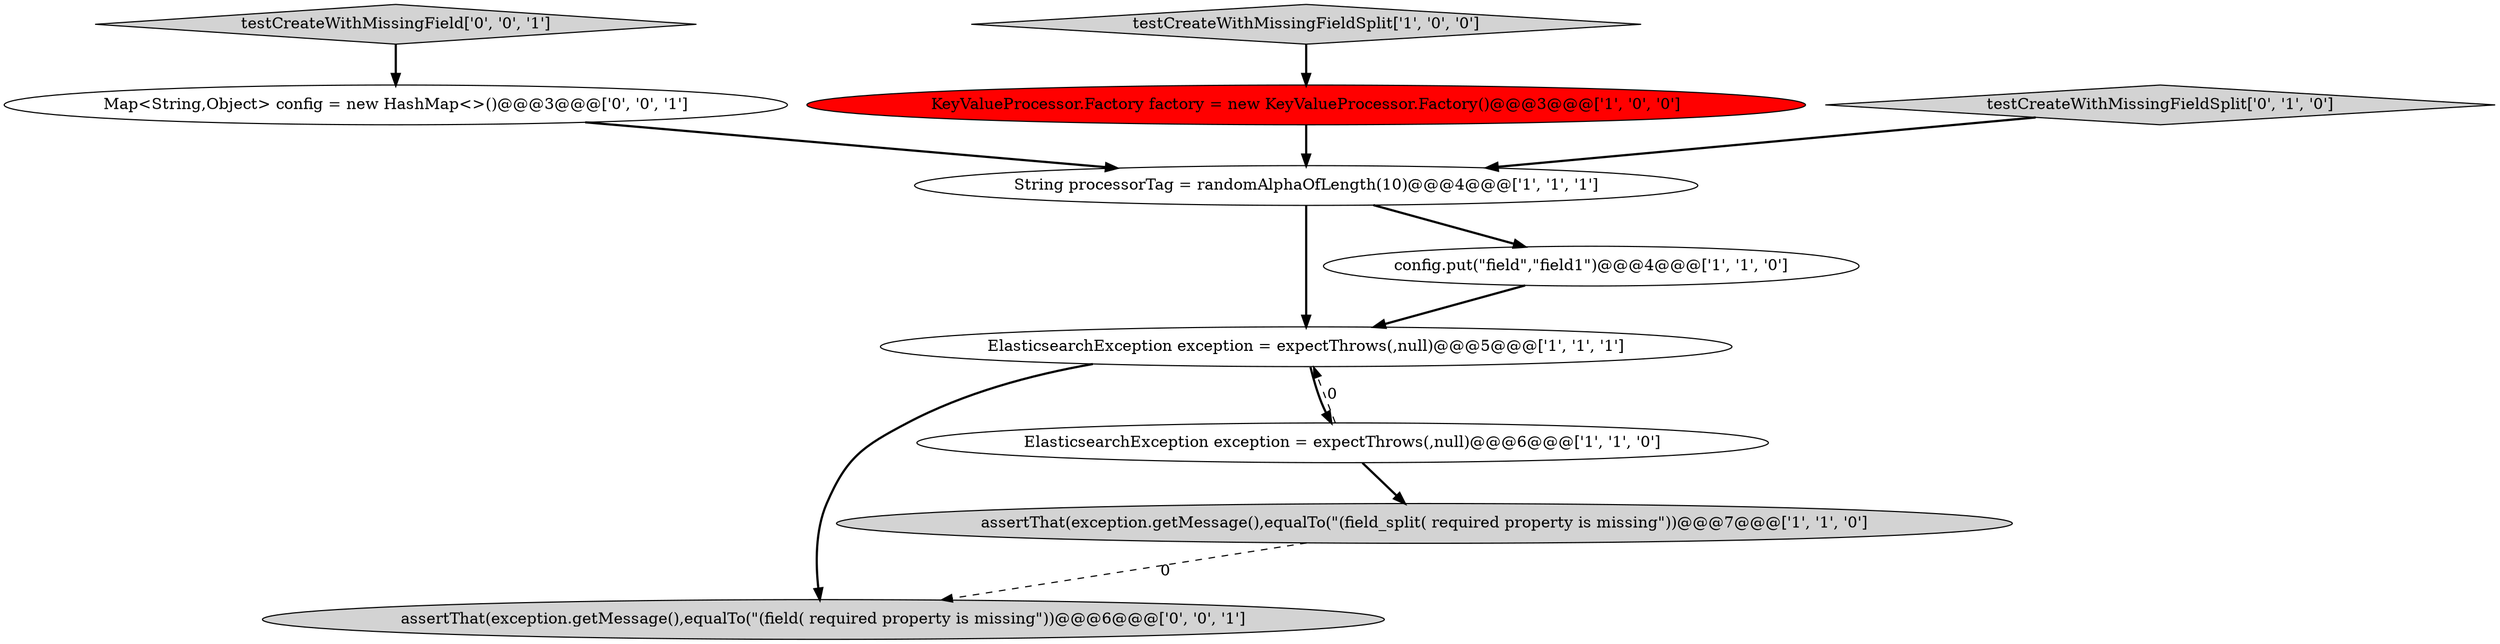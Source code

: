 digraph {
4 [style = filled, label = "ElasticsearchException exception = expectThrows(,null)@@@5@@@['1', '1', '1']", fillcolor = white, shape = ellipse image = "AAA0AAABBB1BBB"];
9 [style = filled, label = "assertThat(exception.getMessage(),equalTo(\"(field( required property is missing\"))@@@6@@@['0', '0', '1']", fillcolor = lightgray, shape = ellipse image = "AAA0AAABBB3BBB"];
3 [style = filled, label = "String processorTag = randomAlphaOfLength(10)@@@4@@@['1', '1', '1']", fillcolor = white, shape = ellipse image = "AAA0AAABBB1BBB"];
6 [style = filled, label = "ElasticsearchException exception = expectThrows(,null)@@@6@@@['1', '1', '0']", fillcolor = white, shape = ellipse image = "AAA0AAABBB1BBB"];
5 [style = filled, label = "config.put(\"field\",\"field1\")@@@4@@@['1', '1', '0']", fillcolor = white, shape = ellipse image = "AAA0AAABBB1BBB"];
0 [style = filled, label = "testCreateWithMissingFieldSplit['1', '0', '0']", fillcolor = lightgray, shape = diamond image = "AAA0AAABBB1BBB"];
8 [style = filled, label = "Map<String,Object> config = new HashMap<>()@@@3@@@['0', '0', '1']", fillcolor = white, shape = ellipse image = "AAA0AAABBB3BBB"];
10 [style = filled, label = "testCreateWithMissingField['0', '0', '1']", fillcolor = lightgray, shape = diamond image = "AAA0AAABBB3BBB"];
1 [style = filled, label = "assertThat(exception.getMessage(),equalTo(\"(field_split( required property is missing\"))@@@7@@@['1', '1', '0']", fillcolor = lightgray, shape = ellipse image = "AAA0AAABBB1BBB"];
2 [style = filled, label = "KeyValueProcessor.Factory factory = new KeyValueProcessor.Factory()@@@3@@@['1', '0', '0']", fillcolor = red, shape = ellipse image = "AAA1AAABBB1BBB"];
7 [style = filled, label = "testCreateWithMissingFieldSplit['0', '1', '0']", fillcolor = lightgray, shape = diamond image = "AAA0AAABBB2BBB"];
4->9 [style = bold, label=""];
6->1 [style = bold, label=""];
1->9 [style = dashed, label="0"];
3->5 [style = bold, label=""];
10->8 [style = bold, label=""];
4->6 [style = bold, label=""];
3->4 [style = bold, label=""];
7->3 [style = bold, label=""];
5->4 [style = bold, label=""];
2->3 [style = bold, label=""];
6->4 [style = dashed, label="0"];
0->2 [style = bold, label=""];
8->3 [style = bold, label=""];
}
